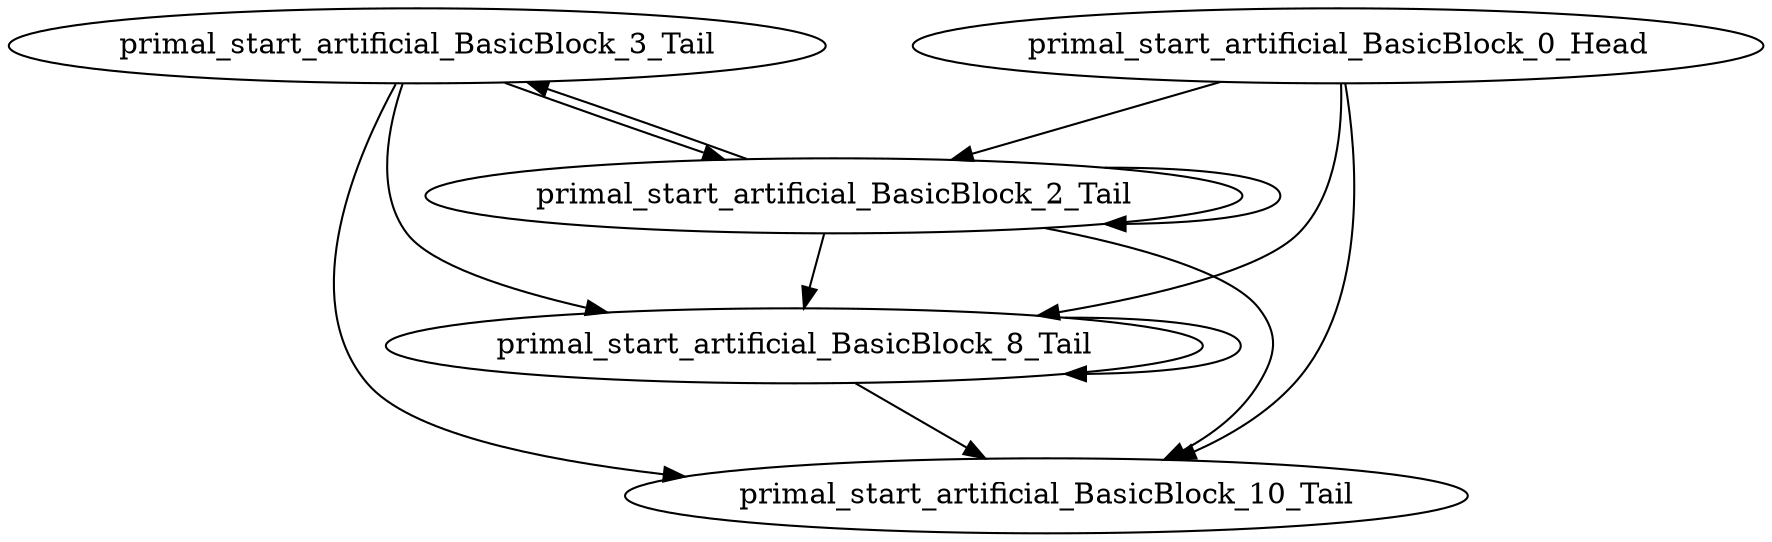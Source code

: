 digraph G {
    "primal_start_artificial_BasicBlock_3_Tail" -> "primal_start_artificial_BasicBlock_10_Tail"
    "primal_start_artificial_BasicBlock_3_Tail" -> "primal_start_artificial_BasicBlock_8_Tail"
    "primal_start_artificial_BasicBlock_3_Tail" -> "primal_start_artificial_BasicBlock_2_Tail"
    "primal_start_artificial_BasicBlock_0_Head" -> "primal_start_artificial_BasicBlock_10_Tail"
    "primal_start_artificial_BasicBlock_0_Head" -> "primal_start_artificial_BasicBlock_8_Tail"
    "primal_start_artificial_BasicBlock_0_Head" -> "primal_start_artificial_BasicBlock_2_Tail"
    "primal_start_artificial_BasicBlock_8_Tail" -> "primal_start_artificial_BasicBlock_10_Tail"
    "primal_start_artificial_BasicBlock_8_Tail" -> "primal_start_artificial_BasicBlock_8_Tail"
    "primal_start_artificial_BasicBlock_2_Tail" -> "primal_start_artificial_BasicBlock_10_Tail"
    "primal_start_artificial_BasicBlock_2_Tail" -> "primal_start_artificial_BasicBlock_3_Tail"
    "primal_start_artificial_BasicBlock_2_Tail" -> "primal_start_artificial_BasicBlock_8_Tail"
    "primal_start_artificial_BasicBlock_2_Tail" -> "primal_start_artificial_BasicBlock_2_Tail"
}
